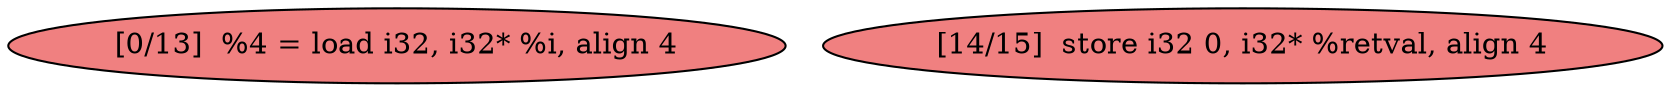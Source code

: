 
digraph G {


node17 [fillcolor=lightcoral,label="[0/13]  %4 = load i32, i32* %i, align 4",shape=ellipse,style=filled ]
node16 [fillcolor=lightcoral,label="[14/15]  store i32 0, i32* %retval, align 4",shape=ellipse,style=filled ]



}
